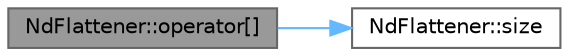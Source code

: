digraph "NdFlattener::operator[]"
{
 // LATEX_PDF_SIZE
  bgcolor="transparent";
  edge [fontname=Helvetica,fontsize=10,labelfontname=Helvetica,labelfontsize=10];
  node [fontname=Helvetica,fontsize=10,shape=box,height=0.2,width=0.4];
  rankdir="LR";
  Node1 [id="Node000001",label="NdFlattener::operator[]",height=0.2,width=0.4,color="gray40", fillcolor="grey60", style="filled", fontcolor="black",tooltip="Look-up with IndexAccumulator, non-const version."];
  Node1 -> Node2 [id="edge1_Node000001_Node000002",color="steelblue1",style="solid",tooltip=" "];
  Node2 [id="Node000002",label="NdFlattener::size",height=0.2,width=0.4,color="grey40", fillcolor="white", style="filled",URL="$classNdFlattener.html#abba958624e9349f1842dfe36e9b058e6",tooltip=" "];
}
